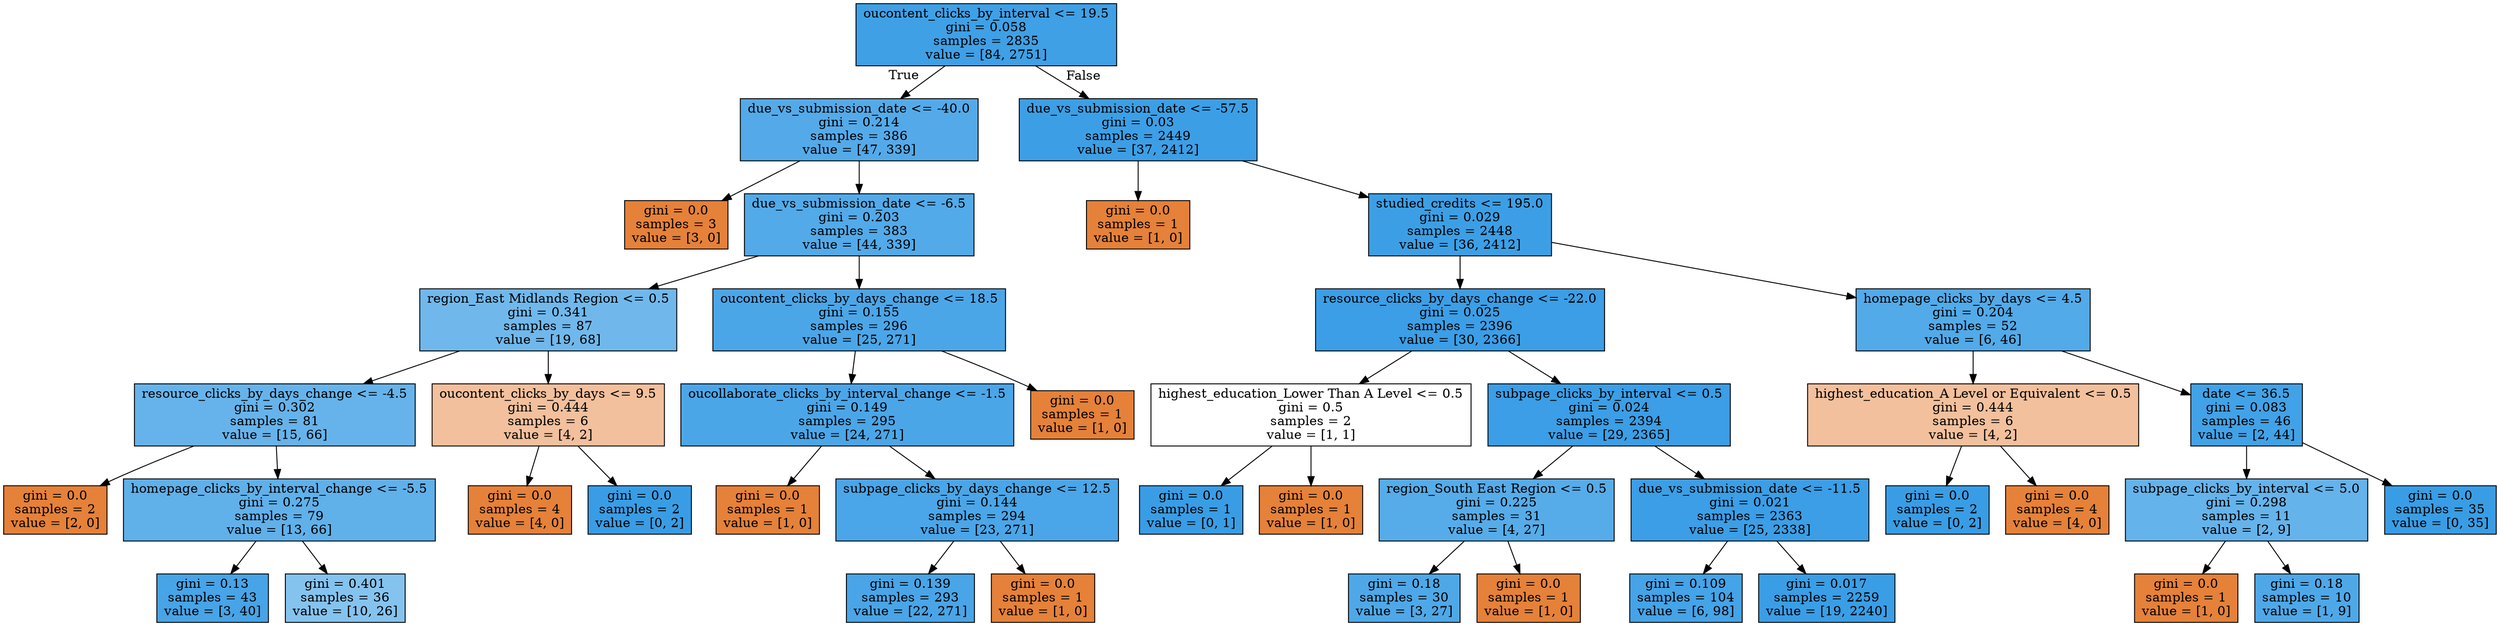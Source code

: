digraph Tree {
node [shape=box, style="filled", color="black"] ;
0 [label="oucontent_clicks_by_interval <= 19.5\ngini = 0.058\nsamples = 2835\nvalue = [84, 2751]", fillcolor="#399de5f7"] ;
1 [label="due_vs_submission_date <= -40.0\ngini = 0.214\nsamples = 386\nvalue = [47, 339]", fillcolor="#399de5dc"] ;
0 -> 1 [labeldistance=2.5, labelangle=45, headlabel="True"] ;
2 [label="gini = 0.0\nsamples = 3\nvalue = [3, 0]", fillcolor="#e58139ff"] ;
1 -> 2 ;
3 [label="due_vs_submission_date <= -6.5\ngini = 0.203\nsamples = 383\nvalue = [44, 339]", fillcolor="#399de5de"] ;
1 -> 3 ;
4 [label="region_East Midlands Region <= 0.5\ngini = 0.341\nsamples = 87\nvalue = [19, 68]", fillcolor="#399de5b8"] ;
3 -> 4 ;
5 [label="resource_clicks_by_days_change <= -4.5\ngini = 0.302\nsamples = 81\nvalue = [15, 66]", fillcolor="#399de5c5"] ;
4 -> 5 ;
6 [label="gini = 0.0\nsamples = 2\nvalue = [2, 0]", fillcolor="#e58139ff"] ;
5 -> 6 ;
7 [label="homepage_clicks_by_interval_change <= -5.5\ngini = 0.275\nsamples = 79\nvalue = [13, 66]", fillcolor="#399de5cd"] ;
5 -> 7 ;
8 [label="gini = 0.13\nsamples = 43\nvalue = [3, 40]", fillcolor="#399de5ec"] ;
7 -> 8 ;
9 [label="gini = 0.401\nsamples = 36\nvalue = [10, 26]", fillcolor="#399de59d"] ;
7 -> 9 ;
10 [label="oucontent_clicks_by_days <= 9.5\ngini = 0.444\nsamples = 6\nvalue = [4, 2]", fillcolor="#e581397f"] ;
4 -> 10 ;
11 [label="gini = 0.0\nsamples = 4\nvalue = [4, 0]", fillcolor="#e58139ff"] ;
10 -> 11 ;
12 [label="gini = 0.0\nsamples = 2\nvalue = [0, 2]", fillcolor="#399de5ff"] ;
10 -> 12 ;
13 [label="oucontent_clicks_by_days_change <= 18.5\ngini = 0.155\nsamples = 296\nvalue = [25, 271]", fillcolor="#399de5e7"] ;
3 -> 13 ;
14 [label="oucollaborate_clicks_by_interval_change <= -1.5\ngini = 0.149\nsamples = 295\nvalue = [24, 271]", fillcolor="#399de5e8"] ;
13 -> 14 ;
15 [label="gini = 0.0\nsamples = 1\nvalue = [1, 0]", fillcolor="#e58139ff"] ;
14 -> 15 ;
16 [label="subpage_clicks_by_days_change <= 12.5\ngini = 0.144\nsamples = 294\nvalue = [23, 271]", fillcolor="#399de5e9"] ;
14 -> 16 ;
17 [label="gini = 0.139\nsamples = 293\nvalue = [22, 271]", fillcolor="#399de5ea"] ;
16 -> 17 ;
18 [label="gini = 0.0\nsamples = 1\nvalue = [1, 0]", fillcolor="#e58139ff"] ;
16 -> 18 ;
19 [label="gini = 0.0\nsamples = 1\nvalue = [1, 0]", fillcolor="#e58139ff"] ;
13 -> 19 ;
20 [label="due_vs_submission_date <= -57.5\ngini = 0.03\nsamples = 2449\nvalue = [37, 2412]", fillcolor="#399de5fb"] ;
0 -> 20 [labeldistance=2.5, labelangle=-45, headlabel="False"] ;
21 [label="gini = 0.0\nsamples = 1\nvalue = [1, 0]", fillcolor="#e58139ff"] ;
20 -> 21 ;
22 [label="studied_credits <= 195.0\ngini = 0.029\nsamples = 2448\nvalue = [36, 2412]", fillcolor="#399de5fb"] ;
20 -> 22 ;
23 [label="resource_clicks_by_days_change <= -22.0\ngini = 0.025\nsamples = 2396\nvalue = [30, 2366]", fillcolor="#399de5fc"] ;
22 -> 23 ;
24 [label="highest_education_Lower Than A Level <= 0.5\ngini = 0.5\nsamples = 2\nvalue = [1, 1]", fillcolor="#e5813900"] ;
23 -> 24 ;
25 [label="gini = 0.0\nsamples = 1\nvalue = [0, 1]", fillcolor="#399de5ff"] ;
24 -> 25 ;
26 [label="gini = 0.0\nsamples = 1\nvalue = [1, 0]", fillcolor="#e58139ff"] ;
24 -> 26 ;
27 [label="subpage_clicks_by_interval <= 0.5\ngini = 0.024\nsamples = 2394\nvalue = [29, 2365]", fillcolor="#399de5fc"] ;
23 -> 27 ;
28 [label="region_South East Region <= 0.5\ngini = 0.225\nsamples = 31\nvalue = [4, 27]", fillcolor="#399de5d9"] ;
27 -> 28 ;
29 [label="gini = 0.18\nsamples = 30\nvalue = [3, 27]", fillcolor="#399de5e3"] ;
28 -> 29 ;
30 [label="gini = 0.0\nsamples = 1\nvalue = [1, 0]", fillcolor="#e58139ff"] ;
28 -> 30 ;
31 [label="due_vs_submission_date <= -11.5\ngini = 0.021\nsamples = 2363\nvalue = [25, 2338]", fillcolor="#399de5fc"] ;
27 -> 31 ;
32 [label="gini = 0.109\nsamples = 104\nvalue = [6, 98]", fillcolor="#399de5ef"] ;
31 -> 32 ;
33 [label="gini = 0.017\nsamples = 2259\nvalue = [19, 2240]", fillcolor="#399de5fd"] ;
31 -> 33 ;
34 [label="homepage_clicks_by_days <= 4.5\ngini = 0.204\nsamples = 52\nvalue = [6, 46]", fillcolor="#399de5de"] ;
22 -> 34 ;
35 [label="highest_education_A Level or Equivalent <= 0.5\ngini = 0.444\nsamples = 6\nvalue = [4, 2]", fillcolor="#e581397f"] ;
34 -> 35 ;
36 [label="gini = 0.0\nsamples = 2\nvalue = [0, 2]", fillcolor="#399de5ff"] ;
35 -> 36 ;
37 [label="gini = 0.0\nsamples = 4\nvalue = [4, 0]", fillcolor="#e58139ff"] ;
35 -> 37 ;
38 [label="date <= 36.5\ngini = 0.083\nsamples = 46\nvalue = [2, 44]", fillcolor="#399de5f3"] ;
34 -> 38 ;
39 [label="subpage_clicks_by_interval <= 5.0\ngini = 0.298\nsamples = 11\nvalue = [2, 9]", fillcolor="#399de5c6"] ;
38 -> 39 ;
40 [label="gini = 0.0\nsamples = 1\nvalue = [1, 0]", fillcolor="#e58139ff"] ;
39 -> 40 ;
41 [label="gini = 0.18\nsamples = 10\nvalue = [1, 9]", fillcolor="#399de5e3"] ;
39 -> 41 ;
42 [label="gini = 0.0\nsamples = 35\nvalue = [0, 35]", fillcolor="#399de5ff"] ;
38 -> 42 ;
}